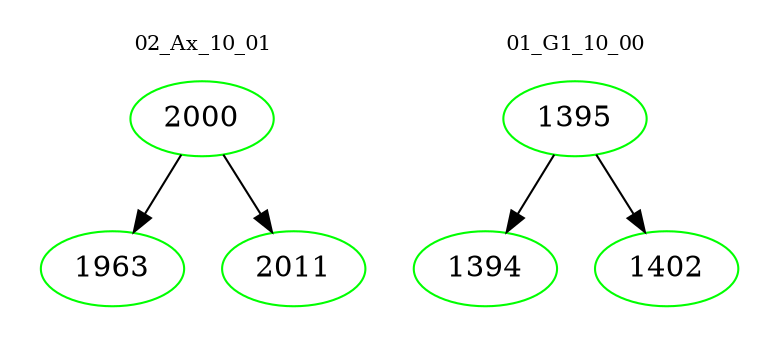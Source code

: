digraph{
subgraph cluster_0 {
color = white
label = "02_Ax_10_01";
fontsize=10;
T0_2000 [label="2000", color="green"]
T0_2000 -> T0_1963 [color="black"]
T0_1963 [label="1963", color="green"]
T0_2000 -> T0_2011 [color="black"]
T0_2011 [label="2011", color="green"]
}
subgraph cluster_1 {
color = white
label = "01_G1_10_00";
fontsize=10;
T1_1395 [label="1395", color="green"]
T1_1395 -> T1_1394 [color="black"]
T1_1394 [label="1394", color="green"]
T1_1395 -> T1_1402 [color="black"]
T1_1402 [label="1402", color="green"]
}
}
